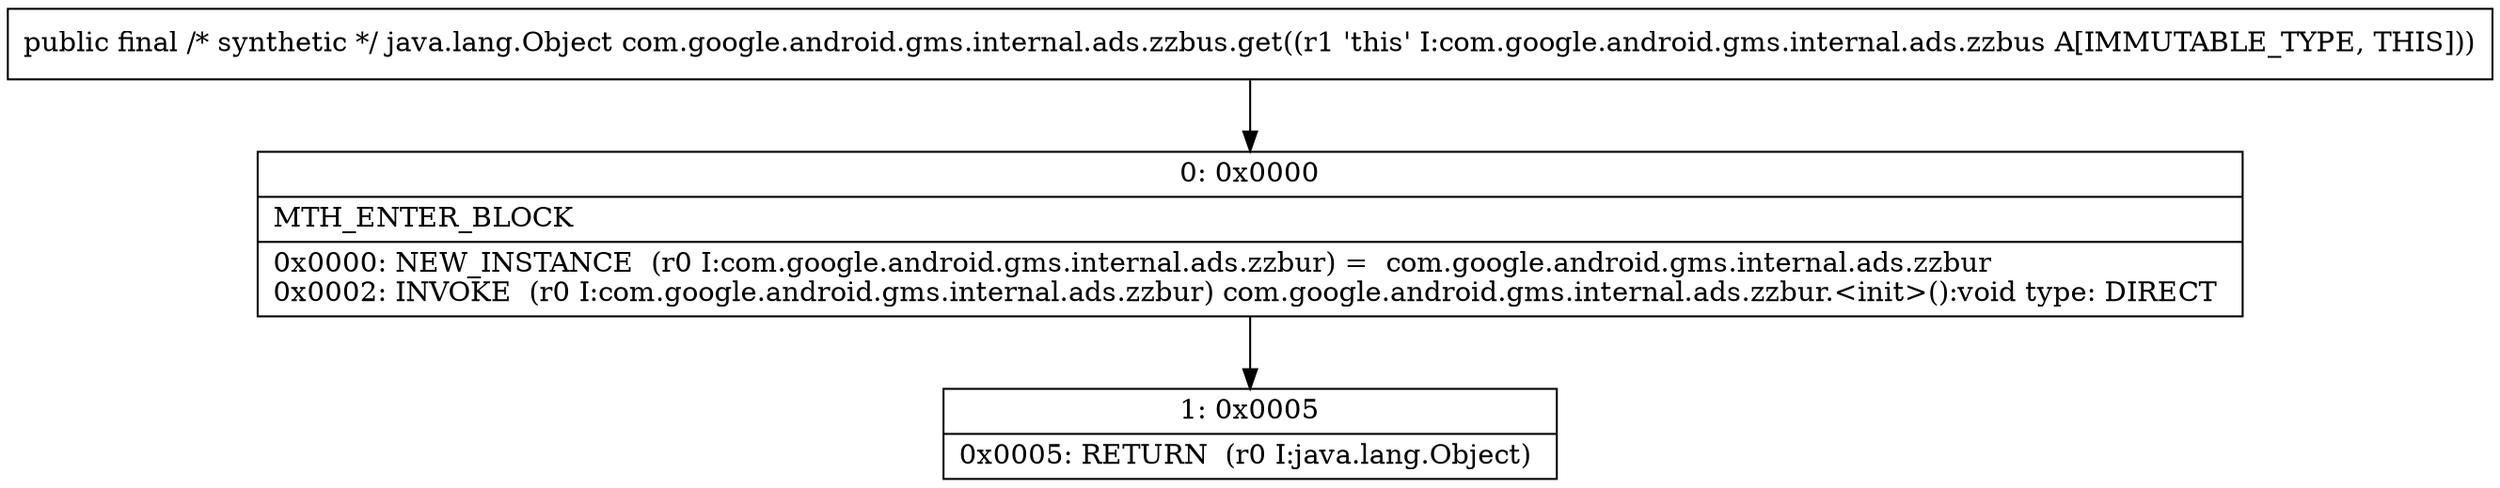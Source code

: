 digraph "CFG forcom.google.android.gms.internal.ads.zzbus.get()Ljava\/lang\/Object;" {
Node_0 [shape=record,label="{0\:\ 0x0000|MTH_ENTER_BLOCK\l|0x0000: NEW_INSTANCE  (r0 I:com.google.android.gms.internal.ads.zzbur) =  com.google.android.gms.internal.ads.zzbur \l0x0002: INVOKE  (r0 I:com.google.android.gms.internal.ads.zzbur) com.google.android.gms.internal.ads.zzbur.\<init\>():void type: DIRECT \l}"];
Node_1 [shape=record,label="{1\:\ 0x0005|0x0005: RETURN  (r0 I:java.lang.Object) \l}"];
MethodNode[shape=record,label="{public final \/* synthetic *\/ java.lang.Object com.google.android.gms.internal.ads.zzbus.get((r1 'this' I:com.google.android.gms.internal.ads.zzbus A[IMMUTABLE_TYPE, THIS])) }"];
MethodNode -> Node_0;
Node_0 -> Node_1;
}

